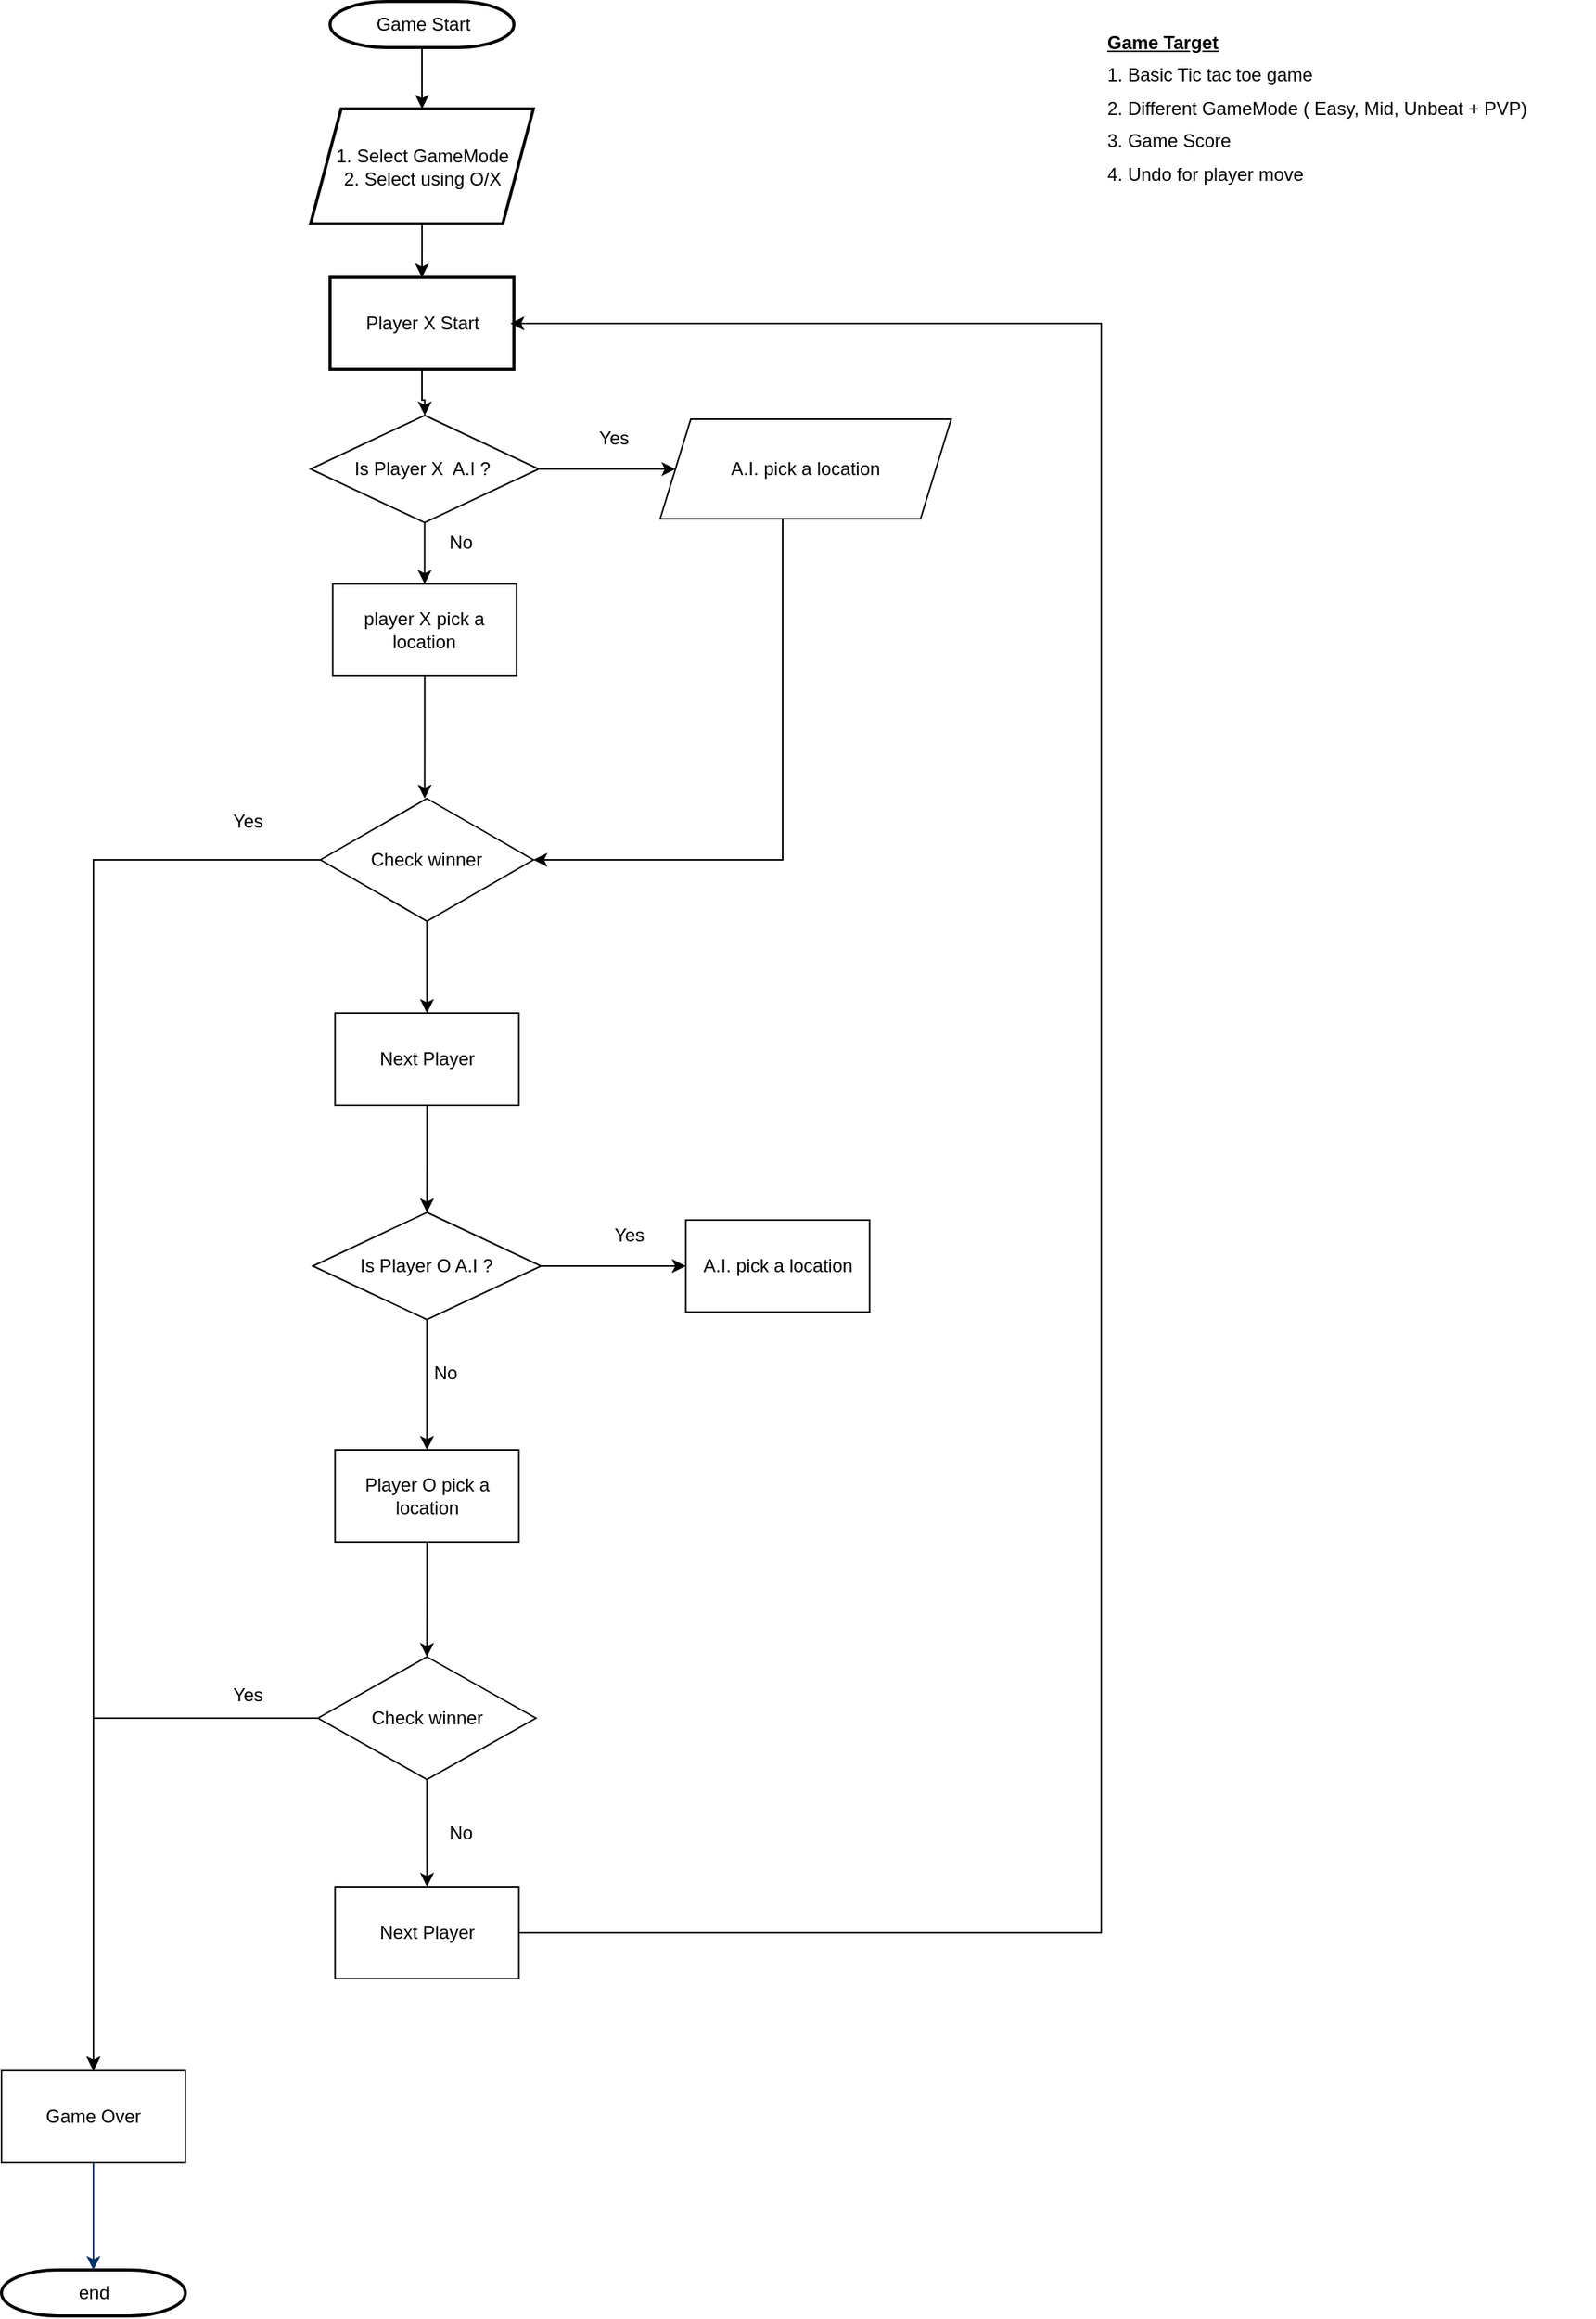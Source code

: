 <mxfile version="22.1.21" type="github">
  <diagram id="6a731a19-8d31-9384-78a2-239565b7b9f0" name="Page-1">
    <mxGraphModel dx="1982" dy="1040" grid="1" gridSize="10" guides="1" tooltips="1" connect="1" arrows="1" fold="1" page="1" pageScale="1" pageWidth="1169" pageHeight="827" background="none" math="0" shadow="0">
      <root>
        <mxCell id="0" />
        <mxCell id="1" parent="0" />
        <mxCell id="v3DVIP-tIBE_nXOvIOAh-63" value="" style="edgeStyle=orthogonalEdgeStyle;rounded=0;orthogonalLoop=1;jettySize=auto;html=1;" edge="1" parent="1" source="2" target="v3DVIP-tIBE_nXOvIOAh-62">
          <mxGeometry relative="1" as="geometry" />
        </mxCell>
        <mxCell id="2" value="Game Start" style="shape=mxgraph.flowchart.terminator;strokeWidth=2;gradientColor=none;gradientDirection=north;fontStyle=0;html=1;" parent="1" vertex="1">
          <mxGeometry x="294.5" y="20" width="120" height="30" as="geometry" />
        </mxCell>
        <mxCell id="40" value="end" style="shape=mxgraph.flowchart.terminator;strokeWidth=2;gradientColor=none;gradientDirection=north;fontStyle=0;html=1;" parent="1" vertex="1">
          <mxGeometry x="80" y="1500" width="120" height="30" as="geometry" />
        </mxCell>
        <mxCell id="43" value="" style="edgeStyle=elbowEdgeStyle;elbow=vertical;exitX=0.5;exitY=1;entryX=0.5;entryY=0;entryPerimeter=0;fontStyle=1;strokeColor=#003366;strokeWidth=1;html=1;exitDx=0;exitDy=0;" parent="1" source="v3DVIP-tIBE_nXOvIOAh-83" target="40" edge="1">
          <mxGeometry width="100" height="100" as="geometry">
            <mxPoint x="140" y="1480" as="sourcePoint" />
            <mxPoint x="-80" y="-330" as="targetPoint" />
          </mxGeometry>
        </mxCell>
        <mxCell id="v3DVIP-tIBE_nXOvIOAh-55" value="&lt;p style=&quot;line-height: 180%;&quot;&gt;&lt;b&gt;&lt;u&gt;Game Target&lt;/u&gt;&lt;/b&gt;&lt;br&gt;1. Basic Tic tac toe game&lt;br&gt;2. Different GameMode ( Easy, Mid, Unbeat + PVP)&lt;br&gt;3. Game Score&lt;br&gt;4. Undo for player move&lt;/p&gt;" style="text;strokeColor=none;align=left;fillColor=none;html=1;verticalAlign=middle;whiteSpace=wrap;rounded=0;" vertex="1" parent="1">
          <mxGeometry x="800" y="30" width="320" height="120" as="geometry" />
        </mxCell>
        <mxCell id="v3DVIP-tIBE_nXOvIOAh-75" value="" style="edgeStyle=orthogonalEdgeStyle;rounded=0;orthogonalLoop=1;jettySize=auto;html=1;" edge="1" parent="1" source="v3DVIP-tIBE_nXOvIOAh-56" target="v3DVIP-tIBE_nXOvIOAh-74">
          <mxGeometry relative="1" as="geometry" />
        </mxCell>
        <mxCell id="v3DVIP-tIBE_nXOvIOAh-77" value="" style="edgeStyle=orthogonalEdgeStyle;rounded=0;orthogonalLoop=1;jettySize=auto;html=1;" edge="1" parent="1" source="v3DVIP-tIBE_nXOvIOAh-56" target="v3DVIP-tIBE_nXOvIOAh-76">
          <mxGeometry relative="1" as="geometry" />
        </mxCell>
        <mxCell id="v3DVIP-tIBE_nXOvIOAh-56" value="Is Player X&amp;nbsp; A.I ?&amp;nbsp;" style="rhombus;whiteSpace=wrap;html=1;" vertex="1" parent="1">
          <mxGeometry x="281.75" y="290" width="149" height="70" as="geometry" />
        </mxCell>
        <mxCell id="v3DVIP-tIBE_nXOvIOAh-72" value="" style="edgeStyle=orthogonalEdgeStyle;rounded=0;orthogonalLoop=1;jettySize=auto;html=1;" edge="1" parent="1" source="v3DVIP-tIBE_nXOvIOAh-62" target="v3DVIP-tIBE_nXOvIOAh-71">
          <mxGeometry relative="1" as="geometry" />
        </mxCell>
        <mxCell id="v3DVIP-tIBE_nXOvIOAh-62" value="1. Select GameMode&lt;br&gt;2. Select using O/X" style="shape=parallelogram;perimeter=parallelogramPerimeter;whiteSpace=wrap;html=1;fixedSize=1;strokeWidth=2;gradientColor=none;gradientDirection=north;fontStyle=0;" vertex="1" parent="1">
          <mxGeometry x="281.75" y="90" width="145.5" height="75" as="geometry" />
        </mxCell>
        <mxCell id="v3DVIP-tIBE_nXOvIOAh-73" value="" style="edgeStyle=orthogonalEdgeStyle;rounded=0;orthogonalLoop=1;jettySize=auto;html=1;" edge="1" parent="1" source="v3DVIP-tIBE_nXOvIOAh-71" target="v3DVIP-tIBE_nXOvIOAh-56">
          <mxGeometry relative="1" as="geometry" />
        </mxCell>
        <mxCell id="v3DVIP-tIBE_nXOvIOAh-71" value="Player X Start" style="whiteSpace=wrap;html=1;strokeWidth=2;gradientColor=none;gradientDirection=north;fontStyle=0;" vertex="1" parent="1">
          <mxGeometry x="294.5" y="200" width="120" height="60" as="geometry" />
        </mxCell>
        <mxCell id="v3DVIP-tIBE_nXOvIOAh-81" value="" style="edgeStyle=orthogonalEdgeStyle;rounded=0;orthogonalLoop=1;jettySize=auto;html=1;" edge="1" parent="1" source="v3DVIP-tIBE_nXOvIOAh-74">
          <mxGeometry relative="1" as="geometry">
            <mxPoint x="356.25" y="540" as="targetPoint" />
          </mxGeometry>
        </mxCell>
        <mxCell id="v3DVIP-tIBE_nXOvIOAh-74" value="player X pick a location" style="whiteSpace=wrap;html=1;" vertex="1" parent="1">
          <mxGeometry x="296.25" y="400" width="120" height="60" as="geometry" />
        </mxCell>
        <mxCell id="v3DVIP-tIBE_nXOvIOAh-79" style="edgeStyle=orthogonalEdgeStyle;rounded=0;orthogonalLoop=1;jettySize=auto;html=1;entryX=1;entryY=0.5;entryDx=0;entryDy=0;" edge="1" parent="1" source="v3DVIP-tIBE_nXOvIOAh-76" target="v3DVIP-tIBE_nXOvIOAh-82">
          <mxGeometry relative="1" as="geometry">
            <mxPoint x="416.25" y="585" as="targetPoint" />
            <Array as="points">
              <mxPoint x="590" y="580" />
            </Array>
          </mxGeometry>
        </mxCell>
        <mxCell id="v3DVIP-tIBE_nXOvIOAh-76" value="A.I. pick a location" style="shape=parallelogram;perimeter=parallelogramPerimeter;whiteSpace=wrap;html=1;fixedSize=1;" vertex="1" parent="1">
          <mxGeometry x="510" y="292.5" width="190" height="65" as="geometry" />
        </mxCell>
        <mxCell id="v3DVIP-tIBE_nXOvIOAh-84" value="" style="edgeStyle=orthogonalEdgeStyle;rounded=0;orthogonalLoop=1;jettySize=auto;html=1;" edge="1" parent="1" source="v3DVIP-tIBE_nXOvIOAh-82" target="v3DVIP-tIBE_nXOvIOAh-83">
          <mxGeometry relative="1" as="geometry" />
        </mxCell>
        <mxCell id="v3DVIP-tIBE_nXOvIOAh-87" value="" style="edgeStyle=orthogonalEdgeStyle;rounded=0;orthogonalLoop=1;jettySize=auto;html=1;" edge="1" parent="1" source="v3DVIP-tIBE_nXOvIOAh-82" target="v3DVIP-tIBE_nXOvIOAh-86">
          <mxGeometry relative="1" as="geometry" />
        </mxCell>
        <mxCell id="v3DVIP-tIBE_nXOvIOAh-82" value="Check winner" style="rhombus;whiteSpace=wrap;html=1;" vertex="1" parent="1">
          <mxGeometry x="288.25" y="540" width="139" height="80" as="geometry" />
        </mxCell>
        <mxCell id="v3DVIP-tIBE_nXOvIOAh-83" value="Game Over" style="whiteSpace=wrap;html=1;" vertex="1" parent="1">
          <mxGeometry x="80" y="1370" width="120" height="60" as="geometry" />
        </mxCell>
        <mxCell id="v3DVIP-tIBE_nXOvIOAh-85" value="Yes" style="text;strokeColor=none;align=center;fillColor=none;html=1;verticalAlign=middle;whiteSpace=wrap;rounded=0;" vertex="1" parent="1">
          <mxGeometry x="211" y="540" width="60" height="30" as="geometry" />
        </mxCell>
        <mxCell id="v3DVIP-tIBE_nXOvIOAh-89" value="" style="edgeStyle=orthogonalEdgeStyle;rounded=0;orthogonalLoop=1;jettySize=auto;html=1;" edge="1" parent="1" source="v3DVIP-tIBE_nXOvIOAh-86">
          <mxGeometry relative="1" as="geometry">
            <mxPoint x="357.75" y="810" as="targetPoint" />
          </mxGeometry>
        </mxCell>
        <mxCell id="v3DVIP-tIBE_nXOvIOAh-86" value="Next Player" style="whiteSpace=wrap;html=1;" vertex="1" parent="1">
          <mxGeometry x="297.75" y="680" width="120" height="60" as="geometry" />
        </mxCell>
        <mxCell id="v3DVIP-tIBE_nXOvIOAh-94" value="" style="edgeStyle=orthogonalEdgeStyle;rounded=0;orthogonalLoop=1;jettySize=auto;html=1;" edge="1" parent="1" source="v3DVIP-tIBE_nXOvIOAh-90" target="v3DVIP-tIBE_nXOvIOAh-93">
          <mxGeometry relative="1" as="geometry" />
        </mxCell>
        <mxCell id="v3DVIP-tIBE_nXOvIOAh-97" value="" style="edgeStyle=orthogonalEdgeStyle;rounded=0;orthogonalLoop=1;jettySize=auto;html=1;" edge="1" parent="1" source="v3DVIP-tIBE_nXOvIOAh-90" target="v3DVIP-tIBE_nXOvIOAh-96">
          <mxGeometry relative="1" as="geometry" />
        </mxCell>
        <mxCell id="v3DVIP-tIBE_nXOvIOAh-90" value="Is Player O A.I ?" style="rhombus;whiteSpace=wrap;html=1;" vertex="1" parent="1">
          <mxGeometry x="283.25" y="810" width="149" height="70" as="geometry" />
        </mxCell>
        <mxCell id="v3DVIP-tIBE_nXOvIOAh-91" value="Yes" style="text;strokeColor=none;align=center;fillColor=none;html=1;verticalAlign=middle;whiteSpace=wrap;rounded=0;" vertex="1" parent="1">
          <mxGeometry x="450" y="290" width="60" height="30" as="geometry" />
        </mxCell>
        <mxCell id="v3DVIP-tIBE_nXOvIOAh-92" value="No" style="text;strokeColor=none;align=center;fillColor=none;html=1;verticalAlign=middle;whiteSpace=wrap;rounded=0;" vertex="1" parent="1">
          <mxGeometry x="350" y="357.5" width="60" height="30" as="geometry" />
        </mxCell>
        <mxCell id="v3DVIP-tIBE_nXOvIOAh-93" value="A.I. pick a location" style="whiteSpace=wrap;html=1;" vertex="1" parent="1">
          <mxGeometry x="526.75" y="815" width="120" height="60" as="geometry" />
        </mxCell>
        <mxCell id="v3DVIP-tIBE_nXOvIOAh-95" value="Yes" style="text;strokeColor=none;align=center;fillColor=none;html=1;verticalAlign=middle;whiteSpace=wrap;rounded=0;" vertex="1" parent="1">
          <mxGeometry x="460" y="810" width="60" height="30" as="geometry" />
        </mxCell>
        <mxCell id="v3DVIP-tIBE_nXOvIOAh-100" value="" style="edgeStyle=orthogonalEdgeStyle;rounded=0;orthogonalLoop=1;jettySize=auto;html=1;" edge="1" parent="1" source="v3DVIP-tIBE_nXOvIOAh-96" target="v3DVIP-tIBE_nXOvIOAh-99">
          <mxGeometry relative="1" as="geometry" />
        </mxCell>
        <mxCell id="v3DVIP-tIBE_nXOvIOAh-96" value="Player O pick a location" style="whiteSpace=wrap;html=1;" vertex="1" parent="1">
          <mxGeometry x="297.75" y="965" width="120" height="60" as="geometry" />
        </mxCell>
        <mxCell id="v3DVIP-tIBE_nXOvIOAh-98" value="No" style="text;strokeColor=none;align=center;fillColor=none;html=1;verticalAlign=middle;whiteSpace=wrap;rounded=0;" vertex="1" parent="1">
          <mxGeometry x="339.5" y="900" width="60" height="30" as="geometry" />
        </mxCell>
        <mxCell id="v3DVIP-tIBE_nXOvIOAh-103" value="" style="edgeStyle=orthogonalEdgeStyle;rounded=0;orthogonalLoop=1;jettySize=auto;html=1;" edge="1" parent="1" source="v3DVIP-tIBE_nXOvIOAh-99" target="v3DVIP-tIBE_nXOvIOAh-101">
          <mxGeometry relative="1" as="geometry" />
        </mxCell>
        <mxCell id="v3DVIP-tIBE_nXOvIOAh-105" style="edgeStyle=orthogonalEdgeStyle;rounded=0;orthogonalLoop=1;jettySize=auto;html=1;entryX=0.5;entryY=0;entryDx=0;entryDy=0;" edge="1" parent="1" source="v3DVIP-tIBE_nXOvIOAh-99" target="v3DVIP-tIBE_nXOvIOAh-83">
          <mxGeometry relative="1" as="geometry" />
        </mxCell>
        <mxCell id="v3DVIP-tIBE_nXOvIOAh-99" value="Check winner" style="rhombus;whiteSpace=wrap;html=1;" vertex="1" parent="1">
          <mxGeometry x="286.63" y="1100" width="142.25" height="80" as="geometry" />
        </mxCell>
        <mxCell id="v3DVIP-tIBE_nXOvIOAh-102" style="edgeStyle=orthogonalEdgeStyle;rounded=0;orthogonalLoop=1;jettySize=auto;html=1;exitX=1;exitY=0.5;exitDx=0;exitDy=0;entryX=1;entryY=0.25;entryDx=0;entryDy=0;" edge="1" parent="1" source="v3DVIP-tIBE_nXOvIOAh-101">
          <mxGeometry relative="1" as="geometry">
            <mxPoint x="412.25" y="230" as="targetPoint" />
            <mxPoint x="414" y="1300" as="sourcePoint" />
            <Array as="points">
              <mxPoint x="798" y="1280" />
              <mxPoint x="798" y="230" />
            </Array>
          </mxGeometry>
        </mxCell>
        <mxCell id="v3DVIP-tIBE_nXOvIOAh-101" value="Next Player" style="whiteSpace=wrap;html=1;" vertex="1" parent="1">
          <mxGeometry x="297.76" y="1250" width="120" height="60" as="geometry" />
        </mxCell>
        <mxCell id="v3DVIP-tIBE_nXOvIOAh-104" value="No" style="text;strokeColor=none;align=center;fillColor=none;html=1;verticalAlign=middle;whiteSpace=wrap;rounded=0;" vertex="1" parent="1">
          <mxGeometry x="350" y="1200" width="60" height="30" as="geometry" />
        </mxCell>
        <mxCell id="v3DVIP-tIBE_nXOvIOAh-106" value="Yes" style="text;strokeColor=none;align=center;fillColor=none;html=1;verticalAlign=middle;whiteSpace=wrap;rounded=0;" vertex="1" parent="1">
          <mxGeometry x="211" y="1110" width="60" height="30" as="geometry" />
        </mxCell>
      </root>
    </mxGraphModel>
  </diagram>
</mxfile>
